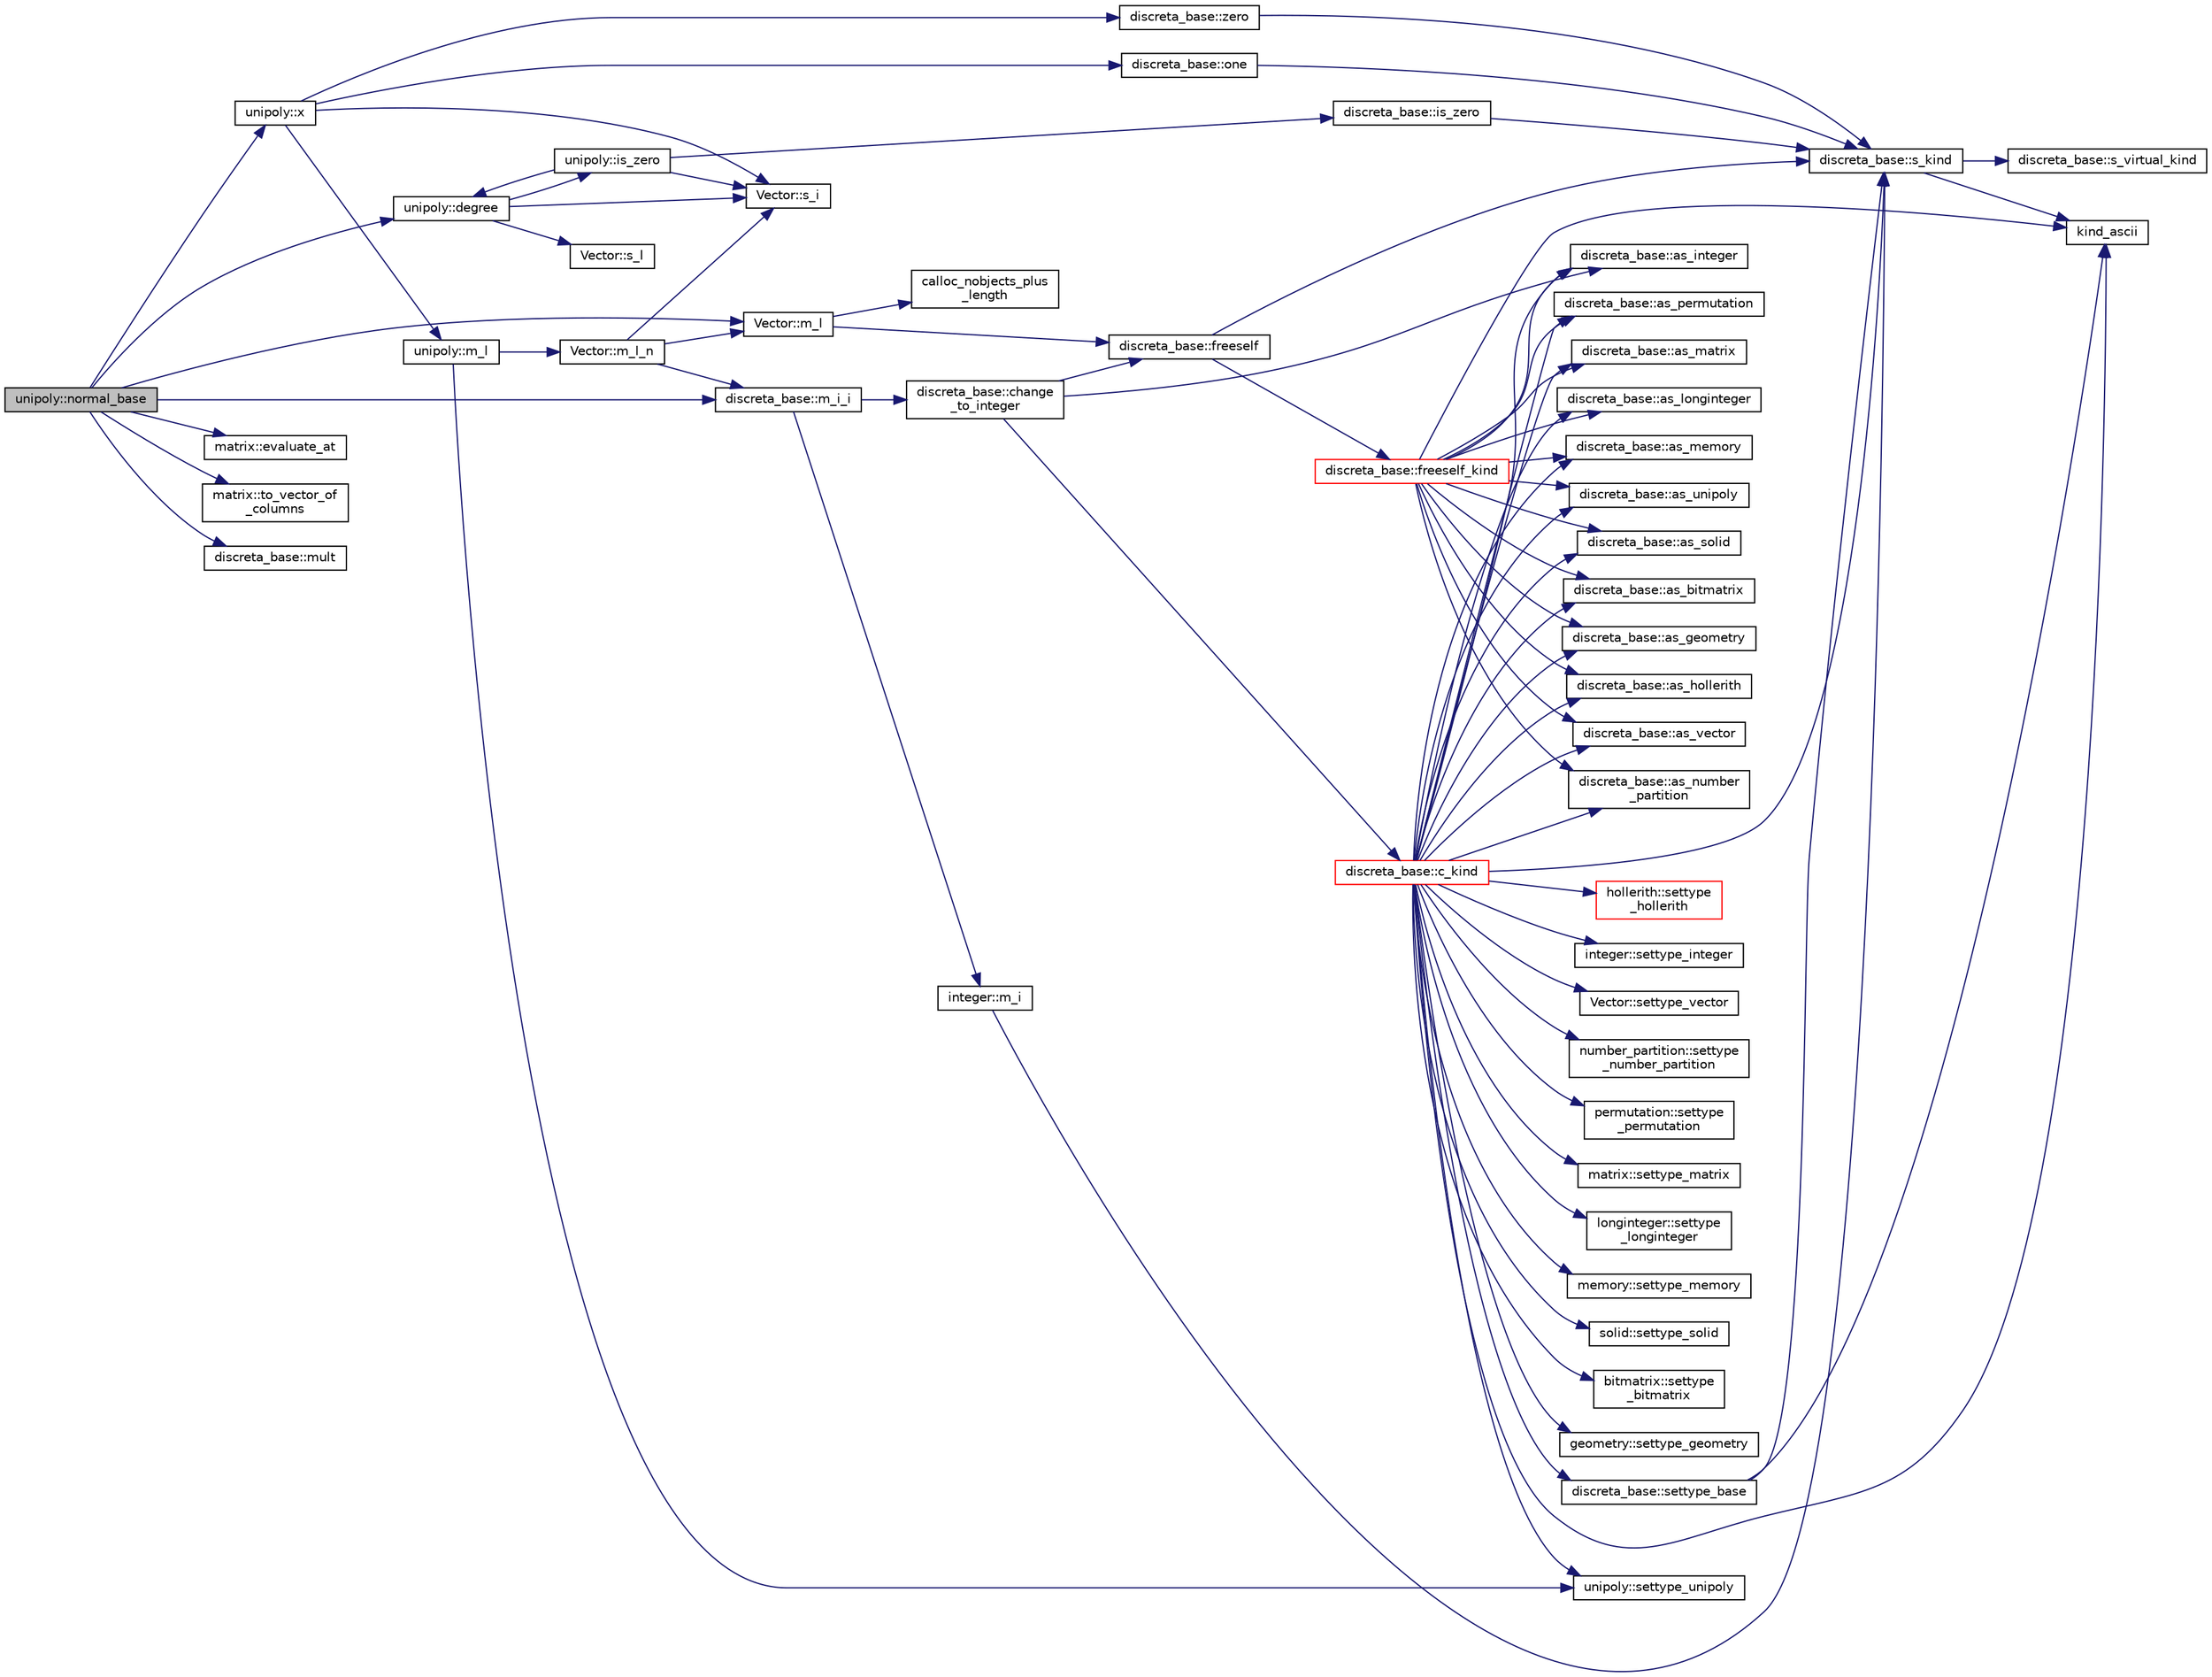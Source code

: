 digraph "unipoly::normal_base"
{
  edge [fontname="Helvetica",fontsize="10",labelfontname="Helvetica",labelfontsize="10"];
  node [fontname="Helvetica",fontsize="10",shape=record];
  rankdir="LR";
  Node1460 [label="unipoly::normal_base",height=0.2,width=0.4,color="black", fillcolor="grey75", style="filled", fontcolor="black"];
  Node1460 -> Node1461 [color="midnightblue",fontsize="10",style="solid",fontname="Helvetica"];
  Node1461 [label="unipoly::x",height=0.2,width=0.4,color="black", fillcolor="white", style="filled",URL="$d1/d89/classunipoly.html#a193127c4c6cf419d995882bb5b762294"];
  Node1461 -> Node1462 [color="midnightblue",fontsize="10",style="solid",fontname="Helvetica"];
  Node1462 [label="unipoly::m_l",height=0.2,width=0.4,color="black", fillcolor="white", style="filled",URL="$d1/d89/classunipoly.html#a776ccf5b98954c5212b684944ab5d725"];
  Node1462 -> Node1463 [color="midnightblue",fontsize="10",style="solid",fontname="Helvetica"];
  Node1463 [label="Vector::m_l_n",height=0.2,width=0.4,color="black", fillcolor="white", style="filled",URL="$d5/db2/class_vector.html#a5c7c126e6266ecdc832c5ce5bc1cca2f"];
  Node1463 -> Node1464 [color="midnightblue",fontsize="10",style="solid",fontname="Helvetica"];
  Node1464 [label="Vector::m_l",height=0.2,width=0.4,color="black", fillcolor="white", style="filled",URL="$d5/db2/class_vector.html#a00f5520c2a6b4f5282a1a8bcf8ea74eb"];
  Node1464 -> Node1465 [color="midnightblue",fontsize="10",style="solid",fontname="Helvetica"];
  Node1465 [label="discreta_base::freeself",height=0.2,width=0.4,color="black", fillcolor="white", style="filled",URL="$d7/d71/classdiscreta__base.html#a9a3c9501a562293b5667c11b9174d6e5"];
  Node1465 -> Node1466 [color="midnightblue",fontsize="10",style="solid",fontname="Helvetica"];
  Node1466 [label="discreta_base::freeself_kind",height=0.2,width=0.4,color="red", fillcolor="white", style="filled",URL="$d7/d71/classdiscreta__base.html#a63a23ada2165b3838fab719ed458cec8"];
  Node1466 -> Node1474 [color="midnightblue",fontsize="10",style="solid",fontname="Helvetica"];
  Node1474 [label="discreta_base::as_integer",height=0.2,width=0.4,color="black", fillcolor="white", style="filled",URL="$d7/d71/classdiscreta__base.html#a00d7691eaf874fd283d942692fe8dd26"];
  Node1466 -> Node1476 [color="midnightblue",fontsize="10",style="solid",fontname="Helvetica"];
  Node1476 [label="discreta_base::as_vector",height=0.2,width=0.4,color="black", fillcolor="white", style="filled",URL="$d7/d71/classdiscreta__base.html#a7bdd6cae39c380b128ee9e17e42cf020"];
  Node1466 -> Node1479 [color="midnightblue",fontsize="10",style="solid",fontname="Helvetica"];
  Node1479 [label="discreta_base::as_number\l_partition",height=0.2,width=0.4,color="black", fillcolor="white", style="filled",URL="$d7/d71/classdiscreta__base.html#a307aa09de0e925d46697707968ffab00"];
  Node1466 -> Node1481 [color="midnightblue",fontsize="10",style="solid",fontname="Helvetica"];
  Node1481 [label="discreta_base::as_permutation",height=0.2,width=0.4,color="black", fillcolor="white", style="filled",URL="$d7/d71/classdiscreta__base.html#aa4e72f36a82984239b12ae831e131098"];
  Node1466 -> Node1483 [color="midnightblue",fontsize="10",style="solid",fontname="Helvetica"];
  Node1483 [label="discreta_base::as_matrix",height=0.2,width=0.4,color="black", fillcolor="white", style="filled",URL="$d7/d71/classdiscreta__base.html#ae4d7f56d917a4707b838fbffde6467ff"];
  Node1466 -> Node1486 [color="midnightblue",fontsize="10",style="solid",fontname="Helvetica"];
  Node1486 [label="discreta_base::as_longinteger",height=0.2,width=0.4,color="black", fillcolor="white", style="filled",URL="$d7/d71/classdiscreta__base.html#a20a094639eb711b10c8694c51937f7cd"];
  Node1466 -> Node1489 [color="midnightblue",fontsize="10",style="solid",fontname="Helvetica"];
  Node1489 [label="discreta_base::as_memory",height=0.2,width=0.4,color="black", fillcolor="white", style="filled",URL="$d7/d71/classdiscreta__base.html#ad94b2d7dce0cd4fa22db57f6e79c4bd2"];
  Node1466 -> Node1491 [color="midnightblue",fontsize="10",style="solid",fontname="Helvetica"];
  Node1491 [label="discreta_base::as_unipoly",height=0.2,width=0.4,color="black", fillcolor="white", style="filled",URL="$d7/d71/classdiscreta__base.html#ad50d8027f039fe5c2478cddb243adc9d"];
  Node1466 -> Node1493 [color="midnightblue",fontsize="10",style="solid",fontname="Helvetica"];
  Node1493 [label="discreta_base::as_solid",height=0.2,width=0.4,color="black", fillcolor="white", style="filled",URL="$d7/d71/classdiscreta__base.html#a1fc5f2b85ec97ab0a69dd64903c970a5"];
  Node1466 -> Node1495 [color="midnightblue",fontsize="10",style="solid",fontname="Helvetica"];
  Node1495 [label="discreta_base::as_bitmatrix",height=0.2,width=0.4,color="black", fillcolor="white", style="filled",URL="$d7/d71/classdiscreta__base.html#a071ad54ea8ef6c9d1d15f532e5a76df6"];
  Node1466 -> Node1497 [color="midnightblue",fontsize="10",style="solid",fontname="Helvetica"];
  Node1497 [label="discreta_base::as_geometry",height=0.2,width=0.4,color="black", fillcolor="white", style="filled",URL="$d7/d71/classdiscreta__base.html#a38fc7b4cdd830703e9d87354b79bc5c8"];
  Node1466 -> Node1499 [color="midnightblue",fontsize="10",style="solid",fontname="Helvetica"];
  Node1499 [label="discreta_base::as_hollerith",height=0.2,width=0.4,color="black", fillcolor="white", style="filled",URL="$d7/d71/classdiscreta__base.html#a3e66f82711f314710107e2f29e589690"];
  Node1466 -> Node1470 [color="midnightblue",fontsize="10",style="solid",fontname="Helvetica"];
  Node1470 [label="kind_ascii",height=0.2,width=0.4,color="black", fillcolor="white", style="filled",URL="$d9/d60/discreta_8h.html#ad0ce825a9f29bc6cec27e1b64cfe27bf"];
  Node1465 -> Node1468 [color="midnightblue",fontsize="10",style="solid",fontname="Helvetica"];
  Node1468 [label="discreta_base::s_kind",height=0.2,width=0.4,color="black", fillcolor="white", style="filled",URL="$d7/d71/classdiscreta__base.html#a8a830025c74adbbc3362418a7c2ba157"];
  Node1468 -> Node1469 [color="midnightblue",fontsize="10",style="solid",fontname="Helvetica"];
  Node1469 [label="discreta_base::s_virtual_kind",height=0.2,width=0.4,color="black", fillcolor="white", style="filled",URL="$d7/d71/classdiscreta__base.html#a52778a6d6943a468be083d0785d418fb"];
  Node1468 -> Node1470 [color="midnightblue",fontsize="10",style="solid",fontname="Helvetica"];
  Node1464 -> Node1513 [color="midnightblue",fontsize="10",style="solid",fontname="Helvetica"];
  Node1513 [label="calloc_nobjects_plus\l_length",height=0.2,width=0.4,color="black", fillcolor="white", style="filled",URL="$d9/d60/discreta_8h.html#a71599d54c8c17dfa065a363f5cdd0aa4"];
  Node1463 -> Node1514 [color="midnightblue",fontsize="10",style="solid",fontname="Helvetica"];
  Node1514 [label="Vector::s_i",height=0.2,width=0.4,color="black", fillcolor="white", style="filled",URL="$d5/db2/class_vector.html#a1c4fe1752523df8119f70dd550244871"];
  Node1463 -> Node1515 [color="midnightblue",fontsize="10",style="solid",fontname="Helvetica"];
  Node1515 [label="discreta_base::m_i_i",height=0.2,width=0.4,color="black", fillcolor="white", style="filled",URL="$d7/d71/classdiscreta__base.html#aa231464a9d4bc233f66608021c9ad997"];
  Node1515 -> Node1516 [color="midnightblue",fontsize="10",style="solid",fontname="Helvetica"];
  Node1516 [label="discreta_base::change\l_to_integer",height=0.2,width=0.4,color="black", fillcolor="white", style="filled",URL="$d7/d71/classdiscreta__base.html#a58a5a5bd8f8e6f2dd7b4483b66dc7bb9"];
  Node1516 -> Node1465 [color="midnightblue",fontsize="10",style="solid",fontname="Helvetica"];
  Node1516 -> Node1517 [color="midnightblue",fontsize="10",style="solid",fontname="Helvetica"];
  Node1517 [label="discreta_base::c_kind",height=0.2,width=0.4,color="red", fillcolor="white", style="filled",URL="$d7/d71/classdiscreta__base.html#adc2ff61589c2d083688e7a43f333cb62"];
  Node1517 -> Node1518 [color="midnightblue",fontsize="10",style="solid",fontname="Helvetica"];
  Node1518 [label="discreta_base::settype_base",height=0.2,width=0.4,color="black", fillcolor="white", style="filled",URL="$d7/d71/classdiscreta__base.html#a4f42899a89447d1c3993ea07c38f8ad4"];
  Node1518 -> Node1468 [color="midnightblue",fontsize="10",style="solid",fontname="Helvetica"];
  Node1518 -> Node1470 [color="midnightblue",fontsize="10",style="solid",fontname="Helvetica"];
  Node1517 -> Node1474 [color="midnightblue",fontsize="10",style="solid",fontname="Helvetica"];
  Node1517 -> Node1519 [color="midnightblue",fontsize="10",style="solid",fontname="Helvetica"];
  Node1519 [label="integer::settype_integer",height=0.2,width=0.4,color="black", fillcolor="white", style="filled",URL="$d0/de5/classinteger.html#a6265c65ef311229acd513d748faba796"];
  Node1517 -> Node1476 [color="midnightblue",fontsize="10",style="solid",fontname="Helvetica"];
  Node1517 -> Node1520 [color="midnightblue",fontsize="10",style="solid",fontname="Helvetica"];
  Node1520 [label="Vector::settype_vector",height=0.2,width=0.4,color="black", fillcolor="white", style="filled",URL="$d5/db2/class_vector.html#a34e0d00b18c051f23904a8429fa6c8b4"];
  Node1517 -> Node1479 [color="midnightblue",fontsize="10",style="solid",fontname="Helvetica"];
  Node1517 -> Node1521 [color="midnightblue",fontsize="10",style="solid",fontname="Helvetica"];
  Node1521 [label="number_partition::settype\l_number_partition",height=0.2,width=0.4,color="black", fillcolor="white", style="filled",URL="$df/d50/classnumber__partition.html#a3aaec1b557758f643ffc8555bbc358be"];
  Node1517 -> Node1481 [color="midnightblue",fontsize="10",style="solid",fontname="Helvetica"];
  Node1517 -> Node1522 [color="midnightblue",fontsize="10",style="solid",fontname="Helvetica"];
  Node1522 [label="permutation::settype\l_permutation",height=0.2,width=0.4,color="black", fillcolor="white", style="filled",URL="$d0/d08/classpermutation.html#af1eea29f86195cede9562e444664c28c"];
  Node1517 -> Node1483 [color="midnightblue",fontsize="10",style="solid",fontname="Helvetica"];
  Node1517 -> Node1523 [color="midnightblue",fontsize="10",style="solid",fontname="Helvetica"];
  Node1523 [label="matrix::settype_matrix",height=0.2,width=0.4,color="black", fillcolor="white", style="filled",URL="$d1/d8d/classmatrix.html#a1780283a64a789e4084d792683d276bb"];
  Node1517 -> Node1486 [color="midnightblue",fontsize="10",style="solid",fontname="Helvetica"];
  Node1517 -> Node1524 [color="midnightblue",fontsize="10",style="solid",fontname="Helvetica"];
  Node1524 [label="longinteger::settype\l_longinteger",height=0.2,width=0.4,color="black", fillcolor="white", style="filled",URL="$d3/d71/classlonginteger.html#ae5f811ece8df31b9ff114368a18e1dc5"];
  Node1517 -> Node1489 [color="midnightblue",fontsize="10",style="solid",fontname="Helvetica"];
  Node1517 -> Node1525 [color="midnightblue",fontsize="10",style="solid",fontname="Helvetica"];
  Node1525 [label="memory::settype_memory",height=0.2,width=0.4,color="black", fillcolor="white", style="filled",URL="$d8/d99/classmemory.html#a33aae277f9b8fe36b02e9d5da895451b"];
  Node1517 -> Node1491 [color="midnightblue",fontsize="10",style="solid",fontname="Helvetica"];
  Node1517 -> Node1526 [color="midnightblue",fontsize="10",style="solid",fontname="Helvetica"];
  Node1526 [label="unipoly::settype_unipoly",height=0.2,width=0.4,color="black", fillcolor="white", style="filled",URL="$d1/d89/classunipoly.html#a8db854fcc85c5e1150b1f1b1c005c95b"];
  Node1517 -> Node1493 [color="midnightblue",fontsize="10",style="solid",fontname="Helvetica"];
  Node1517 -> Node1527 [color="midnightblue",fontsize="10",style="solid",fontname="Helvetica"];
  Node1527 [label="solid::settype_solid",height=0.2,width=0.4,color="black", fillcolor="white", style="filled",URL="$d8/def/classsolid.html#a775bd4821f75a8aee4ea3d4335ff90e0"];
  Node1517 -> Node1495 [color="midnightblue",fontsize="10",style="solid",fontname="Helvetica"];
  Node1517 -> Node1528 [color="midnightblue",fontsize="10",style="solid",fontname="Helvetica"];
  Node1528 [label="bitmatrix::settype\l_bitmatrix",height=0.2,width=0.4,color="black", fillcolor="white", style="filled",URL="$de/dc8/classbitmatrix.html#acb571d947f9526665ebbdc0ce3e2a973"];
  Node1517 -> Node1497 [color="midnightblue",fontsize="10",style="solid",fontname="Helvetica"];
  Node1517 -> Node1529 [color="midnightblue",fontsize="10",style="solid",fontname="Helvetica"];
  Node1529 [label="geometry::settype_geometry",height=0.2,width=0.4,color="black", fillcolor="white", style="filled",URL="$da/d44/classgeometry.html#ab4a336baba6a3f56f5ffa053a5be5ba7"];
  Node1517 -> Node1499 [color="midnightblue",fontsize="10",style="solid",fontname="Helvetica"];
  Node1517 -> Node1530 [color="midnightblue",fontsize="10",style="solid",fontname="Helvetica"];
  Node1530 [label="hollerith::settype\l_hollerith",height=0.2,width=0.4,color="red", fillcolor="white", style="filled",URL="$d8/d99/classhollerith.html#a23bbd4acfc88a0e90f1245f243f51f76"];
  Node1517 -> Node1470 [color="midnightblue",fontsize="10",style="solid",fontname="Helvetica"];
  Node1517 -> Node1468 [color="midnightblue",fontsize="10",style="solid",fontname="Helvetica"];
  Node1516 -> Node1474 [color="midnightblue",fontsize="10",style="solid",fontname="Helvetica"];
  Node1515 -> Node1539 [color="midnightblue",fontsize="10",style="solid",fontname="Helvetica"];
  Node1539 [label="integer::m_i",height=0.2,width=0.4,color="black", fillcolor="white", style="filled",URL="$d0/de5/classinteger.html#a869091f0a0f35f5354c8c4a70250e8a9"];
  Node1539 -> Node1468 [color="midnightblue",fontsize="10",style="solid",fontname="Helvetica"];
  Node1462 -> Node1526 [color="midnightblue",fontsize="10",style="solid",fontname="Helvetica"];
  Node1461 -> Node1514 [color="midnightblue",fontsize="10",style="solid",fontname="Helvetica"];
  Node1461 -> Node1540 [color="midnightblue",fontsize="10",style="solid",fontname="Helvetica"];
  Node1540 [label="discreta_base::zero",height=0.2,width=0.4,color="black", fillcolor="white", style="filled",URL="$d7/d71/classdiscreta__base.html#a424aa44bbb6ca48d30ad1087dbd6f210"];
  Node1540 -> Node1468 [color="midnightblue",fontsize="10",style="solid",fontname="Helvetica"];
  Node1461 -> Node1541 [color="midnightblue",fontsize="10",style="solid",fontname="Helvetica"];
  Node1541 [label="discreta_base::one",height=0.2,width=0.4,color="black", fillcolor="white", style="filled",URL="$d7/d71/classdiscreta__base.html#a6f5d6422a0040950415db30e39dafd19"];
  Node1541 -> Node1468 [color="midnightblue",fontsize="10",style="solid",fontname="Helvetica"];
  Node1460 -> Node1542 [color="midnightblue",fontsize="10",style="solid",fontname="Helvetica"];
  Node1542 [label="unipoly::degree",height=0.2,width=0.4,color="black", fillcolor="white", style="filled",URL="$d1/d89/classunipoly.html#ab2b9692ea17ce32c0c8f2cc246517e37"];
  Node1542 -> Node1543 [color="midnightblue",fontsize="10",style="solid",fontname="Helvetica"];
  Node1543 [label="Vector::s_l",height=0.2,width=0.4,color="black", fillcolor="white", style="filled",URL="$d5/db2/class_vector.html#ad2dc082288f858d22a528832289e0704"];
  Node1542 -> Node1514 [color="midnightblue",fontsize="10",style="solid",fontname="Helvetica"];
  Node1542 -> Node1544 [color="midnightblue",fontsize="10",style="solid",fontname="Helvetica"];
  Node1544 [label="unipoly::is_zero",height=0.2,width=0.4,color="black", fillcolor="white", style="filled",URL="$d1/d89/classunipoly.html#a7bff4146466929655bf2bcfd42c682cf"];
  Node1544 -> Node1542 [color="midnightblue",fontsize="10",style="solid",fontname="Helvetica"];
  Node1544 -> Node1514 [color="midnightblue",fontsize="10",style="solid",fontname="Helvetica"];
  Node1544 -> Node1545 [color="midnightblue",fontsize="10",style="solid",fontname="Helvetica"];
  Node1545 [label="discreta_base::is_zero",height=0.2,width=0.4,color="black", fillcolor="white", style="filled",URL="$d7/d71/classdiscreta__base.html#ac75f6bdc1ba1b406e26cf921adfd9864"];
  Node1545 -> Node1468 [color="midnightblue",fontsize="10",style="solid",fontname="Helvetica"];
  Node1460 -> Node1515 [color="midnightblue",fontsize="10",style="solid",fontname="Helvetica"];
  Node1460 -> Node1546 [color="midnightblue",fontsize="10",style="solid",fontname="Helvetica"];
  Node1546 [label="matrix::evaluate_at",height=0.2,width=0.4,color="black", fillcolor="white", style="filled",URL="$d1/d8d/classmatrix.html#a0063caaa247f4546e31800f81e17a8cd"];
  Node1460 -> Node1547 [color="midnightblue",fontsize="10",style="solid",fontname="Helvetica"];
  Node1547 [label="matrix::to_vector_of\l_columns",height=0.2,width=0.4,color="black", fillcolor="white", style="filled",URL="$d1/d8d/classmatrix.html#ab806288c2dcb40b77b2dfc53ab09f74d"];
  Node1460 -> Node1464 [color="midnightblue",fontsize="10",style="solid",fontname="Helvetica"];
  Node1460 -> Node1548 [color="midnightblue",fontsize="10",style="solid",fontname="Helvetica"];
  Node1548 [label="discreta_base::mult",height=0.2,width=0.4,color="black", fillcolor="white", style="filled",URL="$d7/d71/classdiscreta__base.html#a96f759b28f7c30bdfd95ac10f5972bd0"];
}
